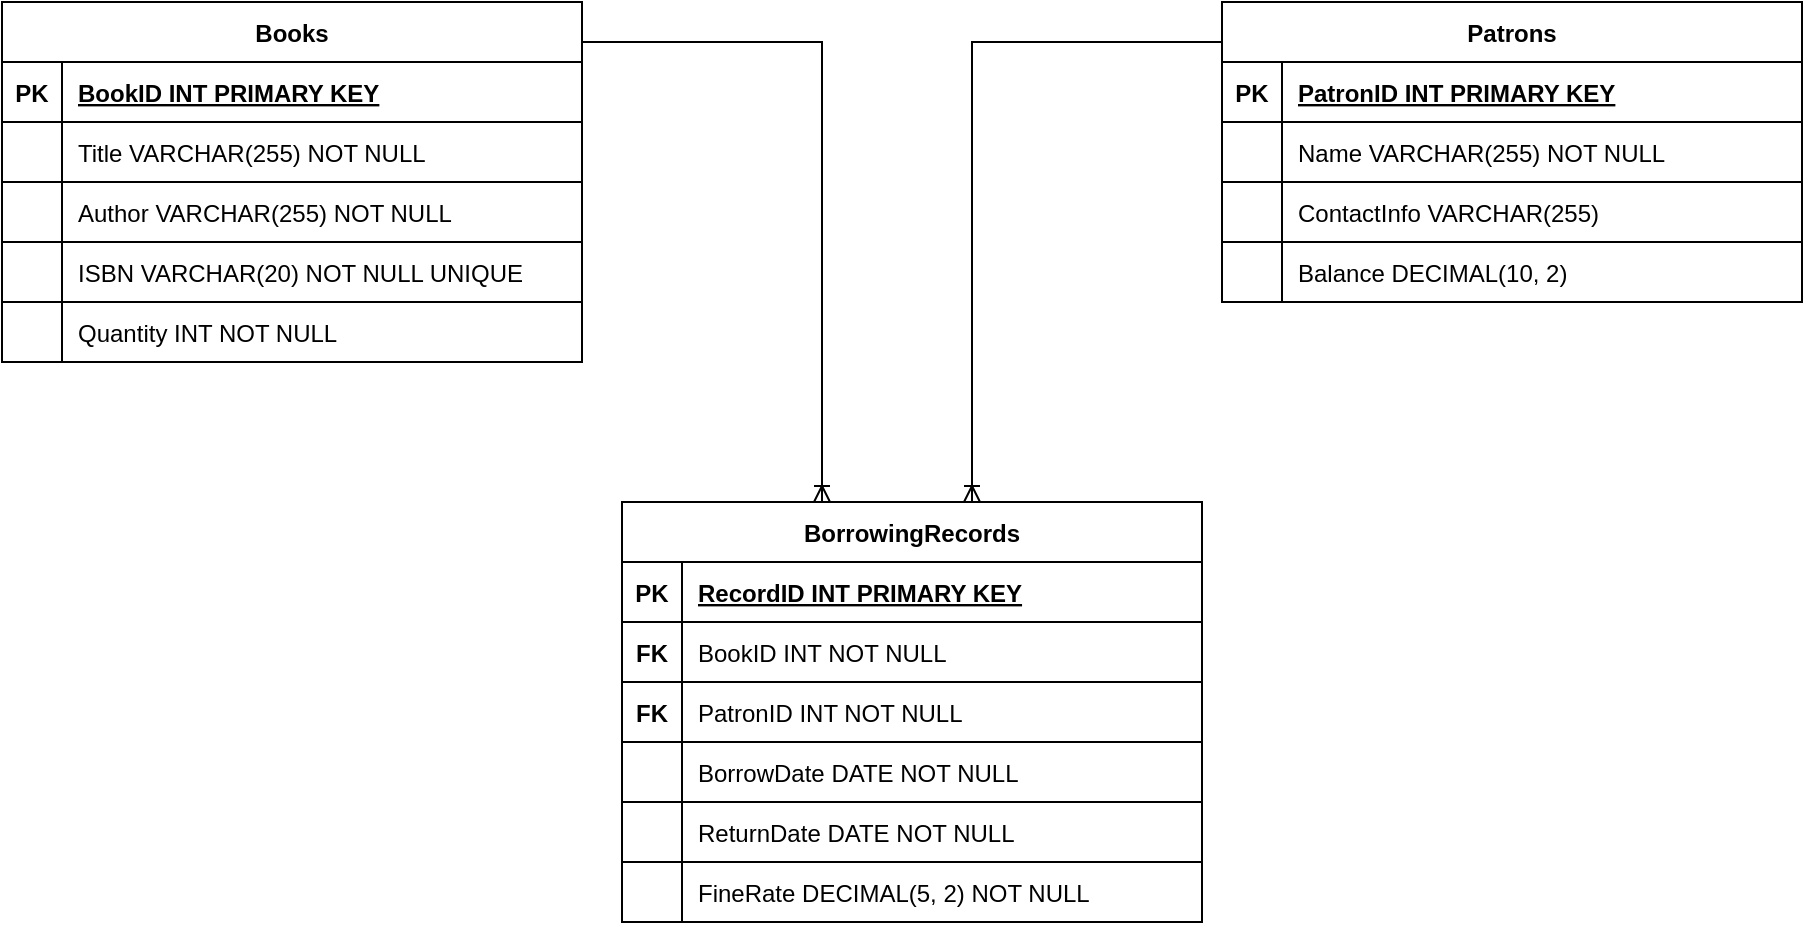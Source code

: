 <mxfile version="22.1.11" type="device">
  <diagram id="R2lEEEUBdFMjLlhIrx00" name="Page-1">
    <mxGraphModel dx="2222" dy="1870" grid="1" gridSize="10" guides="1" tooltips="1" connect="1" arrows="1" fold="1" page="1" pageScale="1" pageWidth="850" pageHeight="1100" math="0" shadow="0" extFonts="Permanent Marker^https://fonts.googleapis.com/css?family=Permanent+Marker">
      <root>
        <mxCell id="0" />
        <mxCell id="1" parent="0" />
        <mxCell id="TIq3XlO3lDV75f_oWUIk-206" style="edgeStyle=orthogonalEdgeStyle;rounded=0;orthogonalLoop=1;jettySize=auto;html=1;endArrow=ERoneToMany;endFill=0;" edge="1" parent="1" source="C-vyLk0tnHw3VtMMgP7b-23" target="TIq3XlO3lDV75f_oWUIk-184">
          <mxGeometry relative="1" as="geometry">
            <Array as="points">
              <mxPoint x="240" y="-60" />
            </Array>
          </mxGeometry>
        </mxCell>
        <mxCell id="C-vyLk0tnHw3VtMMgP7b-23" value="Books" style="shape=table;startSize=30;container=1;collapsible=1;childLayout=tableLayout;fixedRows=1;rowLines=0;fontStyle=1;align=center;resizeLast=1;" parent="1" vertex="1">
          <mxGeometry x="-170" y="-80" width="290" height="180" as="geometry">
            <mxRectangle x="-30" y="60" width="80" height="30" as="alternateBounds" />
          </mxGeometry>
        </mxCell>
        <mxCell id="TIq3XlO3lDV75f_oWUIk-138" style="shape=partialRectangle;collapsible=0;dropTarget=0;pointerEvents=0;fillColor=none;points=[[0,0.5],[1,0.5]];portConstraint=eastwest;top=0;left=0;right=0;bottom=1;" vertex="1" parent="C-vyLk0tnHw3VtMMgP7b-23">
          <mxGeometry y="30" width="290" height="30" as="geometry" />
        </mxCell>
        <mxCell id="TIq3XlO3lDV75f_oWUIk-139" value="PK" style="shape=partialRectangle;overflow=hidden;connectable=0;fillColor=none;top=0;left=0;bottom=0;right=0;fontStyle=1;" vertex="1" parent="TIq3XlO3lDV75f_oWUIk-138">
          <mxGeometry width="30" height="30" as="geometry">
            <mxRectangle width="30" height="30" as="alternateBounds" />
          </mxGeometry>
        </mxCell>
        <mxCell id="TIq3XlO3lDV75f_oWUIk-140" value="BookID INT PRIMARY KEY" style="shape=partialRectangle;overflow=hidden;connectable=0;fillColor=none;top=0;left=0;bottom=0;right=0;align=left;spacingLeft=6;fontStyle=5;" vertex="1" parent="TIq3XlO3lDV75f_oWUIk-138">
          <mxGeometry x="30" width="260" height="30" as="geometry">
            <mxRectangle width="260" height="30" as="alternateBounds" />
          </mxGeometry>
        </mxCell>
        <mxCell id="TIq3XlO3lDV75f_oWUIk-135" style="shape=partialRectangle;collapsible=0;dropTarget=0;pointerEvents=0;fillColor=none;points=[[0,0.5],[1,0.5]];portConstraint=eastwest;top=0;left=0;right=0;bottom=1;" vertex="1" parent="C-vyLk0tnHw3VtMMgP7b-23">
          <mxGeometry y="60" width="290" height="30" as="geometry" />
        </mxCell>
        <mxCell id="TIq3XlO3lDV75f_oWUIk-136" value="" style="shape=partialRectangle;overflow=hidden;connectable=0;fillColor=none;top=0;left=0;bottom=0;right=0;fontStyle=1;" vertex="1" parent="TIq3XlO3lDV75f_oWUIk-135">
          <mxGeometry width="30" height="30" as="geometry">
            <mxRectangle width="30" height="30" as="alternateBounds" />
          </mxGeometry>
        </mxCell>
        <mxCell id="TIq3XlO3lDV75f_oWUIk-137" value="Title VARCHAR(255) NOT NULL" style="shape=partialRectangle;overflow=hidden;connectable=0;fillColor=none;top=0;left=0;bottom=0;right=0;align=left;spacingLeft=6;fontStyle=0;" vertex="1" parent="TIq3XlO3lDV75f_oWUIk-135">
          <mxGeometry x="30" width="260" height="30" as="geometry">
            <mxRectangle width="260" height="30" as="alternateBounds" />
          </mxGeometry>
        </mxCell>
        <mxCell id="TIq3XlO3lDV75f_oWUIk-132" style="shape=partialRectangle;collapsible=0;dropTarget=0;pointerEvents=0;fillColor=none;points=[[0,0.5],[1,0.5]];portConstraint=eastwest;top=0;left=0;right=0;bottom=1;" vertex="1" parent="C-vyLk0tnHw3VtMMgP7b-23">
          <mxGeometry y="90" width="290" height="30" as="geometry" />
        </mxCell>
        <mxCell id="TIq3XlO3lDV75f_oWUIk-133" style="shape=partialRectangle;overflow=hidden;connectable=0;fillColor=none;top=0;left=0;bottom=0;right=0;fontStyle=1;" vertex="1" parent="TIq3XlO3lDV75f_oWUIk-132">
          <mxGeometry width="30" height="30" as="geometry">
            <mxRectangle width="30" height="30" as="alternateBounds" />
          </mxGeometry>
        </mxCell>
        <mxCell id="TIq3XlO3lDV75f_oWUIk-134" value="Author VARCHAR(255) NOT NULL" style="shape=partialRectangle;overflow=hidden;connectable=0;fillColor=none;top=0;left=0;bottom=0;right=0;align=left;spacingLeft=6;fontStyle=0;" vertex="1" parent="TIq3XlO3lDV75f_oWUIk-132">
          <mxGeometry x="30" width="260" height="30" as="geometry">
            <mxRectangle width="260" height="30" as="alternateBounds" />
          </mxGeometry>
        </mxCell>
        <mxCell id="TIq3XlO3lDV75f_oWUIk-129" style="shape=partialRectangle;collapsible=0;dropTarget=0;pointerEvents=0;fillColor=none;points=[[0,0.5],[1,0.5]];portConstraint=eastwest;top=0;left=0;right=0;bottom=1;" vertex="1" parent="C-vyLk0tnHw3VtMMgP7b-23">
          <mxGeometry y="120" width="290" height="30" as="geometry" />
        </mxCell>
        <mxCell id="TIq3XlO3lDV75f_oWUIk-130" style="shape=partialRectangle;overflow=hidden;connectable=0;fillColor=none;top=0;left=0;bottom=0;right=0;fontStyle=1;" vertex="1" parent="TIq3XlO3lDV75f_oWUIk-129">
          <mxGeometry width="30" height="30" as="geometry">
            <mxRectangle width="30" height="30" as="alternateBounds" />
          </mxGeometry>
        </mxCell>
        <mxCell id="TIq3XlO3lDV75f_oWUIk-131" value="ISBN VARCHAR(20) NOT NULL UNIQUE" style="shape=partialRectangle;overflow=hidden;connectable=0;fillColor=none;top=0;left=0;bottom=0;right=0;align=left;spacingLeft=6;fontStyle=0;" vertex="1" parent="TIq3XlO3lDV75f_oWUIk-129">
          <mxGeometry x="30" width="260" height="30" as="geometry">
            <mxRectangle width="260" height="30" as="alternateBounds" />
          </mxGeometry>
        </mxCell>
        <mxCell id="C-vyLk0tnHw3VtMMgP7b-24" value="" style="shape=partialRectangle;collapsible=0;dropTarget=0;pointerEvents=0;fillColor=none;points=[[0,0.5],[1,0.5]];portConstraint=eastwest;top=0;left=0;right=0;bottom=1;" parent="C-vyLk0tnHw3VtMMgP7b-23" vertex="1">
          <mxGeometry y="150" width="290" height="30" as="geometry" />
        </mxCell>
        <mxCell id="C-vyLk0tnHw3VtMMgP7b-25" value="" style="shape=partialRectangle;overflow=hidden;connectable=0;fillColor=none;top=0;left=0;bottom=0;right=0;fontStyle=1;" parent="C-vyLk0tnHw3VtMMgP7b-24" vertex="1">
          <mxGeometry width="30" height="30" as="geometry">
            <mxRectangle width="30" height="30" as="alternateBounds" />
          </mxGeometry>
        </mxCell>
        <mxCell id="C-vyLk0tnHw3VtMMgP7b-26" value="Quantity INT NOT NULL" style="shape=partialRectangle;overflow=hidden;connectable=0;fillColor=none;top=0;left=0;bottom=0;right=0;align=left;spacingLeft=6;fontStyle=0;" parent="C-vyLk0tnHw3VtMMgP7b-24" vertex="1">
          <mxGeometry x="30" width="260" height="30" as="geometry">
            <mxRectangle width="260" height="30" as="alternateBounds" />
          </mxGeometry>
        </mxCell>
        <mxCell id="TIq3XlO3lDV75f_oWUIk-18" value="" style="shape=partialRectangle;overflow=hidden;connectable=0;fillColor=none;top=0;left=0;bottom=0;right=0;" vertex="1" parent="1">
          <mxGeometry x="-20" y="130" width="30" height="30" as="geometry">
            <mxRectangle width="30" height="30" as="alternateBounds" />
          </mxGeometry>
        </mxCell>
        <mxCell id="TIq3XlO3lDV75f_oWUIk-205" style="edgeStyle=orthogonalEdgeStyle;rounded=0;orthogonalLoop=1;jettySize=auto;html=1;endArrow=ERoneToMany;endFill=0;" edge="1" parent="1" source="TIq3XlO3lDV75f_oWUIk-168" target="TIq3XlO3lDV75f_oWUIk-184">
          <mxGeometry relative="1" as="geometry">
            <Array as="points">
              <mxPoint x="315" y="-60" />
            </Array>
          </mxGeometry>
        </mxCell>
        <mxCell id="TIq3XlO3lDV75f_oWUIk-168" value="Patrons " style="shape=table;startSize=30;container=1;collapsible=1;childLayout=tableLayout;fixedRows=1;rowLines=0;fontStyle=1;align=center;resizeLast=1;" vertex="1" parent="1">
          <mxGeometry x="440" y="-80" width="290" height="150" as="geometry">
            <mxRectangle x="-30" y="60" width="80" height="30" as="alternateBounds" />
          </mxGeometry>
        </mxCell>
        <mxCell id="TIq3XlO3lDV75f_oWUIk-169" style="shape=partialRectangle;collapsible=0;dropTarget=0;pointerEvents=0;fillColor=none;points=[[0,0.5],[1,0.5]];portConstraint=eastwest;top=0;left=0;right=0;bottom=1;" vertex="1" parent="TIq3XlO3lDV75f_oWUIk-168">
          <mxGeometry y="30" width="290" height="30" as="geometry" />
        </mxCell>
        <mxCell id="TIq3XlO3lDV75f_oWUIk-170" value="PK" style="shape=partialRectangle;overflow=hidden;connectable=0;fillColor=none;top=0;left=0;bottom=0;right=0;fontStyle=1;" vertex="1" parent="TIq3XlO3lDV75f_oWUIk-169">
          <mxGeometry width="30" height="30" as="geometry">
            <mxRectangle width="30" height="30" as="alternateBounds" />
          </mxGeometry>
        </mxCell>
        <mxCell id="TIq3XlO3lDV75f_oWUIk-171" value="PatronID INT PRIMARY KEY" style="shape=partialRectangle;overflow=hidden;connectable=0;fillColor=none;top=0;left=0;bottom=0;right=0;align=left;spacingLeft=6;fontStyle=5;" vertex="1" parent="TIq3XlO3lDV75f_oWUIk-169">
          <mxGeometry x="30" width="260" height="30" as="geometry">
            <mxRectangle width="260" height="30" as="alternateBounds" />
          </mxGeometry>
        </mxCell>
        <mxCell id="TIq3XlO3lDV75f_oWUIk-172" style="shape=partialRectangle;collapsible=0;dropTarget=0;pointerEvents=0;fillColor=none;points=[[0,0.5],[1,0.5]];portConstraint=eastwest;top=0;left=0;right=0;bottom=1;" vertex="1" parent="TIq3XlO3lDV75f_oWUIk-168">
          <mxGeometry y="60" width="290" height="30" as="geometry" />
        </mxCell>
        <mxCell id="TIq3XlO3lDV75f_oWUIk-173" value="" style="shape=partialRectangle;overflow=hidden;connectable=0;fillColor=none;top=0;left=0;bottom=0;right=0;fontStyle=1;" vertex="1" parent="TIq3XlO3lDV75f_oWUIk-172">
          <mxGeometry width="30" height="30" as="geometry">
            <mxRectangle width="30" height="30" as="alternateBounds" />
          </mxGeometry>
        </mxCell>
        <mxCell id="TIq3XlO3lDV75f_oWUIk-174" value="Name VARCHAR(255) NOT NULL" style="shape=partialRectangle;overflow=hidden;connectable=0;fillColor=none;top=0;left=0;bottom=0;right=0;align=left;spacingLeft=6;fontStyle=0;" vertex="1" parent="TIq3XlO3lDV75f_oWUIk-172">
          <mxGeometry x="30" width="260" height="30" as="geometry">
            <mxRectangle width="260" height="30" as="alternateBounds" />
          </mxGeometry>
        </mxCell>
        <mxCell id="TIq3XlO3lDV75f_oWUIk-175" style="shape=partialRectangle;collapsible=0;dropTarget=0;pointerEvents=0;fillColor=none;points=[[0,0.5],[1,0.5]];portConstraint=eastwest;top=0;left=0;right=0;bottom=1;" vertex="1" parent="TIq3XlO3lDV75f_oWUIk-168">
          <mxGeometry y="90" width="290" height="30" as="geometry" />
        </mxCell>
        <mxCell id="TIq3XlO3lDV75f_oWUIk-176" style="shape=partialRectangle;overflow=hidden;connectable=0;fillColor=none;top=0;left=0;bottom=0;right=0;fontStyle=1;" vertex="1" parent="TIq3XlO3lDV75f_oWUIk-175">
          <mxGeometry width="30" height="30" as="geometry">
            <mxRectangle width="30" height="30" as="alternateBounds" />
          </mxGeometry>
        </mxCell>
        <mxCell id="TIq3XlO3lDV75f_oWUIk-177" value="ContactInfo VARCHAR(255)" style="shape=partialRectangle;overflow=hidden;connectable=0;fillColor=none;top=0;left=0;bottom=0;right=0;align=left;spacingLeft=6;fontStyle=0;" vertex="1" parent="TIq3XlO3lDV75f_oWUIk-175">
          <mxGeometry x="30" width="260" height="30" as="geometry">
            <mxRectangle width="260" height="30" as="alternateBounds" />
          </mxGeometry>
        </mxCell>
        <mxCell id="TIq3XlO3lDV75f_oWUIk-178" style="shape=partialRectangle;collapsible=0;dropTarget=0;pointerEvents=0;fillColor=none;points=[[0,0.5],[1,0.5]];portConstraint=eastwest;top=0;left=0;right=0;bottom=1;" vertex="1" parent="TIq3XlO3lDV75f_oWUIk-168">
          <mxGeometry y="120" width="290" height="30" as="geometry" />
        </mxCell>
        <mxCell id="TIq3XlO3lDV75f_oWUIk-179" style="shape=partialRectangle;overflow=hidden;connectable=0;fillColor=none;top=0;left=0;bottom=0;right=0;fontStyle=1;" vertex="1" parent="TIq3XlO3lDV75f_oWUIk-178">
          <mxGeometry width="30" height="30" as="geometry">
            <mxRectangle width="30" height="30" as="alternateBounds" />
          </mxGeometry>
        </mxCell>
        <mxCell id="TIq3XlO3lDV75f_oWUIk-180" value="Balance DECIMAL(10, 2)" style="shape=partialRectangle;overflow=hidden;connectable=0;fillColor=none;top=0;left=0;bottom=0;right=0;align=left;spacingLeft=6;fontStyle=0;" vertex="1" parent="TIq3XlO3lDV75f_oWUIk-178">
          <mxGeometry x="30" width="260" height="30" as="geometry">
            <mxRectangle width="260" height="30" as="alternateBounds" />
          </mxGeometry>
        </mxCell>
        <mxCell id="TIq3XlO3lDV75f_oWUIk-184" value="BorrowingRecords" style="shape=table;startSize=30;container=1;collapsible=1;childLayout=tableLayout;fixedRows=1;rowLines=0;fontStyle=1;align=center;resizeLast=1;" vertex="1" parent="1">
          <mxGeometry x="140" y="170" width="290" height="210" as="geometry">
            <mxRectangle x="-30" y="60" width="80" height="30" as="alternateBounds" />
          </mxGeometry>
        </mxCell>
        <mxCell id="TIq3XlO3lDV75f_oWUIk-200" style="shape=partialRectangle;collapsible=0;dropTarget=0;pointerEvents=0;fillColor=none;points=[[0,0.5],[1,0.5]];portConstraint=eastwest;top=0;left=0;right=0;bottom=1;" vertex="1" parent="TIq3XlO3lDV75f_oWUIk-184">
          <mxGeometry y="30" width="290" height="30" as="geometry" />
        </mxCell>
        <mxCell id="TIq3XlO3lDV75f_oWUIk-201" value="PK" style="shape=partialRectangle;overflow=hidden;connectable=0;fillColor=none;top=0;left=0;bottom=0;right=0;fontStyle=1;" vertex="1" parent="TIq3XlO3lDV75f_oWUIk-200">
          <mxGeometry width="30" height="30" as="geometry">
            <mxRectangle width="30" height="30" as="alternateBounds" />
          </mxGeometry>
        </mxCell>
        <mxCell id="TIq3XlO3lDV75f_oWUIk-202" value="RecordID INT PRIMARY KEY" style="shape=partialRectangle;overflow=hidden;connectable=0;fillColor=none;top=0;left=0;bottom=0;right=0;align=left;spacingLeft=6;fontStyle=5;" vertex="1" parent="TIq3XlO3lDV75f_oWUIk-200">
          <mxGeometry x="30" width="260" height="30" as="geometry">
            <mxRectangle width="260" height="30" as="alternateBounds" />
          </mxGeometry>
        </mxCell>
        <mxCell id="TIq3XlO3lDV75f_oWUIk-185" style="shape=partialRectangle;collapsible=0;dropTarget=0;pointerEvents=0;fillColor=none;points=[[0,0.5],[1,0.5]];portConstraint=eastwest;top=0;left=0;right=0;bottom=1;" vertex="1" parent="TIq3XlO3lDV75f_oWUIk-184">
          <mxGeometry y="60" width="290" height="30" as="geometry" />
        </mxCell>
        <mxCell id="TIq3XlO3lDV75f_oWUIk-186" value="FK" style="shape=partialRectangle;overflow=hidden;connectable=0;fillColor=none;top=0;left=0;bottom=0;right=0;fontStyle=1;" vertex="1" parent="TIq3XlO3lDV75f_oWUIk-185">
          <mxGeometry width="30" height="30" as="geometry">
            <mxRectangle width="30" height="30" as="alternateBounds" />
          </mxGeometry>
        </mxCell>
        <mxCell id="TIq3XlO3lDV75f_oWUIk-187" value="BookID INT NOT NULL" style="shape=partialRectangle;overflow=hidden;connectable=0;fillColor=none;top=0;left=0;bottom=0;right=0;align=left;spacingLeft=6;fontStyle=0;" vertex="1" parent="TIq3XlO3lDV75f_oWUIk-185">
          <mxGeometry x="30" width="260" height="30" as="geometry">
            <mxRectangle width="260" height="30" as="alternateBounds" />
          </mxGeometry>
        </mxCell>
        <mxCell id="TIq3XlO3lDV75f_oWUIk-188" style="shape=partialRectangle;collapsible=0;dropTarget=0;pointerEvents=0;fillColor=none;points=[[0,0.5],[1,0.5]];portConstraint=eastwest;top=0;left=0;right=0;bottom=1;" vertex="1" parent="TIq3XlO3lDV75f_oWUIk-184">
          <mxGeometry y="90" width="290" height="30" as="geometry" />
        </mxCell>
        <mxCell id="TIq3XlO3lDV75f_oWUIk-189" value="FK" style="shape=partialRectangle;overflow=hidden;connectable=0;fillColor=none;top=0;left=0;bottom=0;right=0;fontStyle=1;" vertex="1" parent="TIq3XlO3lDV75f_oWUIk-188">
          <mxGeometry width="30" height="30" as="geometry">
            <mxRectangle width="30" height="30" as="alternateBounds" />
          </mxGeometry>
        </mxCell>
        <mxCell id="TIq3XlO3lDV75f_oWUIk-190" value="PatronID INT NOT NULL" style="shape=partialRectangle;overflow=hidden;connectable=0;fillColor=none;top=0;left=0;bottom=0;right=0;align=left;spacingLeft=6;fontStyle=0;" vertex="1" parent="TIq3XlO3lDV75f_oWUIk-188">
          <mxGeometry x="30" width="260" height="30" as="geometry">
            <mxRectangle width="260" height="30" as="alternateBounds" />
          </mxGeometry>
        </mxCell>
        <mxCell id="TIq3XlO3lDV75f_oWUIk-191" style="shape=partialRectangle;collapsible=0;dropTarget=0;pointerEvents=0;fillColor=none;points=[[0,0.5],[1,0.5]];portConstraint=eastwest;top=0;left=0;right=0;bottom=1;" vertex="1" parent="TIq3XlO3lDV75f_oWUIk-184">
          <mxGeometry y="120" width="290" height="30" as="geometry" />
        </mxCell>
        <mxCell id="TIq3XlO3lDV75f_oWUIk-192" value="" style="shape=partialRectangle;overflow=hidden;connectable=0;fillColor=none;top=0;left=0;bottom=0;right=0;fontStyle=1;" vertex="1" parent="TIq3XlO3lDV75f_oWUIk-191">
          <mxGeometry width="30" height="30" as="geometry">
            <mxRectangle width="30" height="30" as="alternateBounds" />
          </mxGeometry>
        </mxCell>
        <mxCell id="TIq3XlO3lDV75f_oWUIk-193" value="BorrowDate DATE NOT NULL" style="shape=partialRectangle;overflow=hidden;connectable=0;fillColor=none;top=0;left=0;bottom=0;right=0;align=left;spacingLeft=6;fontStyle=0;" vertex="1" parent="TIq3XlO3lDV75f_oWUIk-191">
          <mxGeometry x="30" width="260" height="30" as="geometry">
            <mxRectangle width="260" height="30" as="alternateBounds" />
          </mxGeometry>
        </mxCell>
        <mxCell id="TIq3XlO3lDV75f_oWUIk-194" style="shape=partialRectangle;collapsible=0;dropTarget=0;pointerEvents=0;fillColor=none;points=[[0,0.5],[1,0.5]];portConstraint=eastwest;top=0;left=0;right=0;bottom=1;" vertex="1" parent="TIq3XlO3lDV75f_oWUIk-184">
          <mxGeometry y="150" width="290" height="30" as="geometry" />
        </mxCell>
        <mxCell id="TIq3XlO3lDV75f_oWUIk-195" style="shape=partialRectangle;overflow=hidden;connectable=0;fillColor=none;top=0;left=0;bottom=0;right=0;fontStyle=1;" vertex="1" parent="TIq3XlO3lDV75f_oWUIk-194">
          <mxGeometry width="30" height="30" as="geometry">
            <mxRectangle width="30" height="30" as="alternateBounds" />
          </mxGeometry>
        </mxCell>
        <mxCell id="TIq3XlO3lDV75f_oWUIk-196" value="ReturnDate DATE NOT NULL" style="shape=partialRectangle;overflow=hidden;connectable=0;fillColor=none;top=0;left=0;bottom=0;right=0;align=left;spacingLeft=6;fontStyle=0;" vertex="1" parent="TIq3XlO3lDV75f_oWUIk-194">
          <mxGeometry x="30" width="260" height="30" as="geometry">
            <mxRectangle width="260" height="30" as="alternateBounds" />
          </mxGeometry>
        </mxCell>
        <mxCell id="TIq3XlO3lDV75f_oWUIk-197" value="" style="shape=partialRectangle;collapsible=0;dropTarget=0;pointerEvents=0;fillColor=none;points=[[0,0.5],[1,0.5]];portConstraint=eastwest;top=0;left=0;right=0;bottom=1;" vertex="1" parent="TIq3XlO3lDV75f_oWUIk-184">
          <mxGeometry y="180" width="290" height="30" as="geometry" />
        </mxCell>
        <mxCell id="TIq3XlO3lDV75f_oWUIk-198" value="" style="shape=partialRectangle;overflow=hidden;connectable=0;fillColor=none;top=0;left=0;bottom=0;right=0;fontStyle=1;" vertex="1" parent="TIq3XlO3lDV75f_oWUIk-197">
          <mxGeometry width="30" height="30" as="geometry">
            <mxRectangle width="30" height="30" as="alternateBounds" />
          </mxGeometry>
        </mxCell>
        <mxCell id="TIq3XlO3lDV75f_oWUIk-199" value="FineRate DECIMAL(5, 2) NOT NULL" style="shape=partialRectangle;overflow=hidden;connectable=0;fillColor=none;top=0;left=0;bottom=0;right=0;align=left;spacingLeft=6;fontStyle=0;" vertex="1" parent="TIq3XlO3lDV75f_oWUIk-197">
          <mxGeometry x="30" width="260" height="30" as="geometry">
            <mxRectangle width="260" height="30" as="alternateBounds" />
          </mxGeometry>
        </mxCell>
      </root>
    </mxGraphModel>
  </diagram>
</mxfile>
